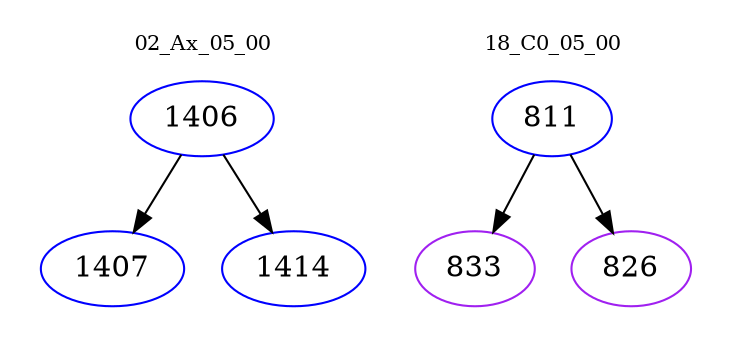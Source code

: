 digraph{
subgraph cluster_0 {
color = white
label = "02_Ax_05_00";
fontsize=10;
T0_1406 [label="1406", color="blue"]
T0_1406 -> T0_1407 [color="black"]
T0_1407 [label="1407", color="blue"]
T0_1406 -> T0_1414 [color="black"]
T0_1414 [label="1414", color="blue"]
}
subgraph cluster_1 {
color = white
label = "18_C0_05_00";
fontsize=10;
T1_811 [label="811", color="blue"]
T1_811 -> T1_833 [color="black"]
T1_833 [label="833", color="purple"]
T1_811 -> T1_826 [color="black"]
T1_826 [label="826", color="purple"]
}
}

